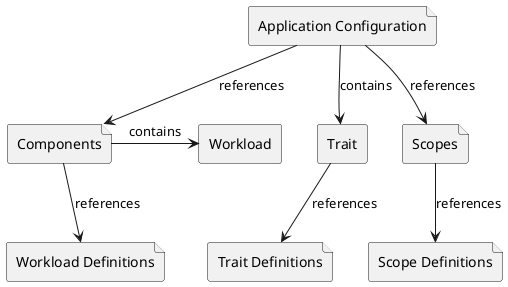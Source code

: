 @startuml

file "Application Configuration" as a
rectangle "Trait" as t
file "Components" as c
file "Scopes" as s
rectangle "Workload" as w
file "Workload Definitions" as wd
file "Trait Definitions" as td
file "Scope Definitions" as sd

c -d-> wd: references
c -r-> w: contains
s -d-> sd: references

a --> t: contains
a -d-> c: references
a -d-> s: references

t -d-> td: references

wd -[hidden]r-> td
td -[hidden]r-> sd

@enduml